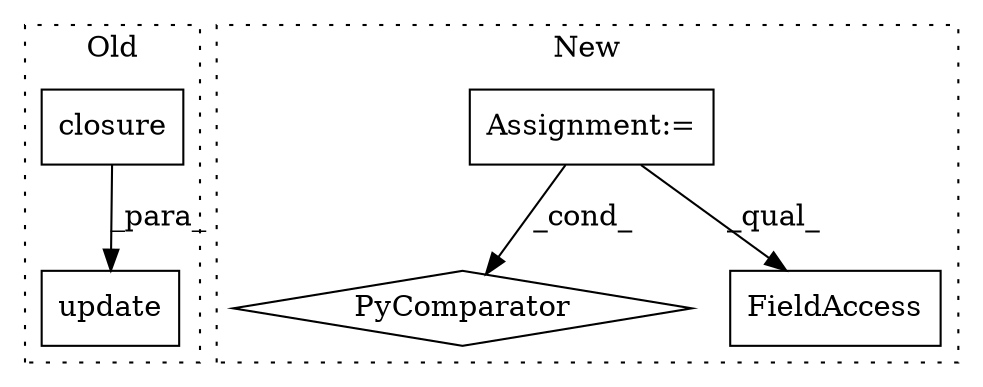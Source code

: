 digraph G {
subgraph cluster0 {
1 [label="closure" a="32" s="8021" l="9" shape="box"];
5 [label="update" a="32" s="8007,8030" l="7,1" shape="box"];
label = "Old";
style="dotted";
}
subgraph cluster1 {
2 [label="PyComparator" a="113" s="7965" l="39" shape="diamond"];
3 [label="Assignment:=" a="7" s="7965" l="39" shape="box"];
4 [label="FieldAccess" a="22" s="7893" l="14" shape="box"];
label = "New";
style="dotted";
}
1 -> 5 [label="_para_"];
3 -> 2 [label="_cond_"];
3 -> 4 [label="_qual_"];
}